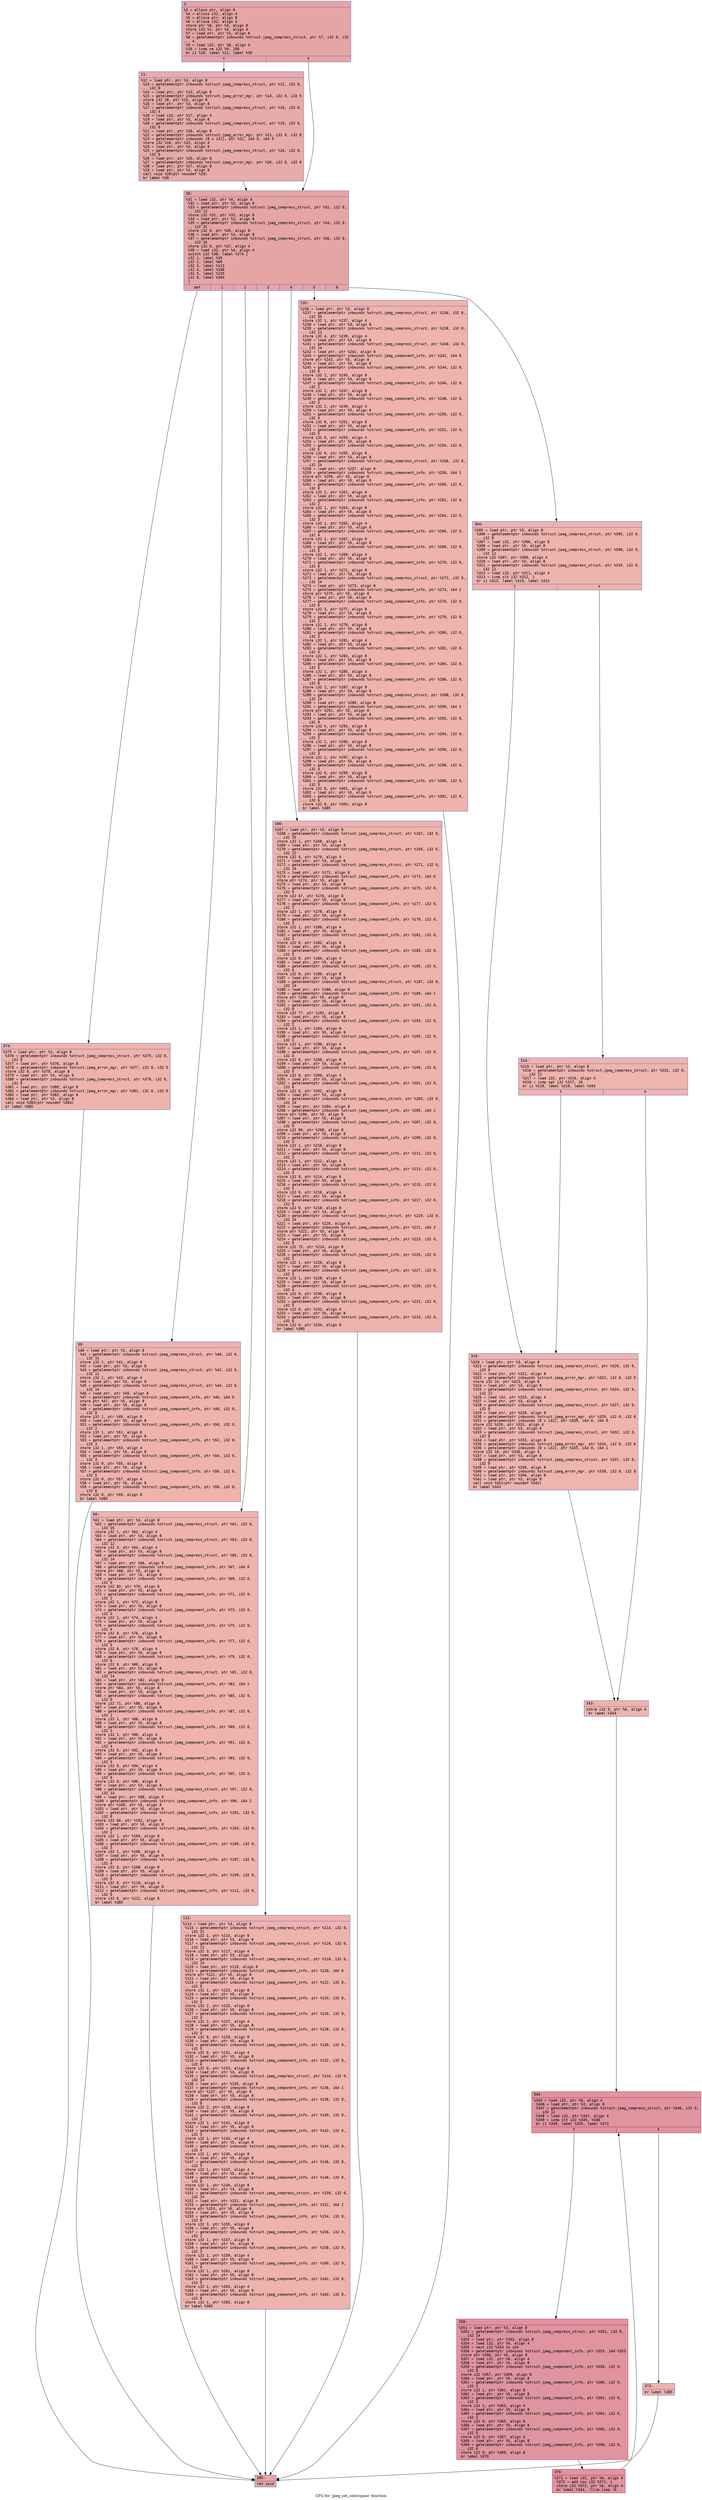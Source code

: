 digraph "CFG for 'jpeg_set_colorspace' function" {
	label="CFG for 'jpeg_set_colorspace' function";

	Node0x6000025bac10 [shape=record,color="#3d50c3ff", style=filled, fillcolor="#c5333470" fontname="Courier",label="{2:\l|  %3 = alloca ptr, align 8\l  %4 = alloca i32, align 4\l  %5 = alloca ptr, align 8\l  %6 = alloca i32, align 4\l  store ptr %0, ptr %3, align 8\l  store i32 %1, ptr %4, align 4\l  %7 = load ptr, ptr %3, align 8\l  %8 = getelementptr inbounds %struct.jpeg_compress_struct, ptr %7, i32 0, i32\l... 4\l  %9 = load i32, ptr %8, align 4\l  %10 = icmp ne i32 %9, 100\l  br i1 %10, label %11, label %30\l|{<s0>T|<s1>F}}"];
	Node0x6000025bac10:s0 -> Node0x6000025baf80[tooltip="2 -> 11\nProbability 50.00%" ];
	Node0x6000025bac10:s1 -> Node0x6000025bafd0[tooltip="2 -> 30\nProbability 50.00%" ];
	Node0x6000025baf80 [shape=record,color="#3d50c3ff", style=filled, fillcolor="#cc403a70" fontname="Courier",label="{11:\l|  %12 = load ptr, ptr %3, align 8\l  %13 = getelementptr inbounds %struct.jpeg_compress_struct, ptr %12, i32 0,\l... i32 0\l  %14 = load ptr, ptr %13, align 8\l  %15 = getelementptr inbounds %struct.jpeg_error_mgr, ptr %14, i32 0, i32 5\l  store i32 18, ptr %15, align 8\l  %16 = load ptr, ptr %3, align 8\l  %17 = getelementptr inbounds %struct.jpeg_compress_struct, ptr %16, i32 0,\l... i32 4\l  %18 = load i32, ptr %17, align 4\l  %19 = load ptr, ptr %3, align 8\l  %20 = getelementptr inbounds %struct.jpeg_compress_struct, ptr %19, i32 0,\l... i32 0\l  %21 = load ptr, ptr %20, align 8\l  %22 = getelementptr inbounds %struct.jpeg_error_mgr, ptr %21, i32 0, i32 6\l  %23 = getelementptr inbounds [8 x i32], ptr %22, i64 0, i64 0\l  store i32 %18, ptr %23, align 4\l  %24 = load ptr, ptr %3, align 8\l  %25 = getelementptr inbounds %struct.jpeg_compress_struct, ptr %24, i32 0,\l... i32 0\l  %26 = load ptr, ptr %25, align 8\l  %27 = getelementptr inbounds %struct.jpeg_error_mgr, ptr %26, i32 0, i32 0\l  %28 = load ptr, ptr %27, align 8\l  %29 = load ptr, ptr %3, align 8\l  call void %28(ptr noundef %29)\l  br label %30\l}"];
	Node0x6000025baf80 -> Node0x6000025bafd0[tooltip="11 -> 30\nProbability 100.00%" ];
	Node0x6000025bafd0 [shape=record,color="#3d50c3ff", style=filled, fillcolor="#c5333470" fontname="Courier",label="{30:\l|  %31 = load i32, ptr %4, align 4\l  %32 = load ptr, ptr %3, align 8\l  %33 = getelementptr inbounds %struct.jpeg_compress_struct, ptr %32, i32 0,\l... i32 13\l  store i32 %31, ptr %33, align 8\l  %34 = load ptr, ptr %3, align 8\l  %35 = getelementptr inbounds %struct.jpeg_compress_struct, ptr %34, i32 0,\l... i32 31\l  store i32 0, ptr %35, align 8\l  %36 = load ptr, ptr %3, align 8\l  %37 = getelementptr inbounds %struct.jpeg_compress_struct, ptr %36, i32 0,\l... i32 35\l  store i32 0, ptr %37, align 4\l  %38 = load i32, ptr %4, align 4\l  switch i32 %38, label %374 [\l    i32 1, label %39\l    i32 2, label %60\l    i32 3, label %113\l    i32 4, label %166\l    i32 5, label %235\l    i32 0, label %304\l  ]\l|{<s0>def|<s1>1|<s2>2|<s3>3|<s4>4|<s5>5|<s6>0}}"];
	Node0x6000025bafd0:s0 -> Node0x6000025bb430[tooltip="30 -> 374\nProbability 14.29%" ];
	Node0x6000025bafd0:s1 -> Node0x6000025bb020[tooltip="30 -> 39\nProbability 14.29%" ];
	Node0x6000025bafd0:s2 -> Node0x6000025bb070[tooltip="30 -> 60\nProbability 14.29%" ];
	Node0x6000025bafd0:s3 -> Node0x6000025bb0c0[tooltip="30 -> 113\nProbability 14.29%" ];
	Node0x6000025bafd0:s4 -> Node0x6000025bb110[tooltip="30 -> 166\nProbability 14.29%" ];
	Node0x6000025bafd0:s5 -> Node0x6000025bb160[tooltip="30 -> 235\nProbability 14.29%" ];
	Node0x6000025bafd0:s6 -> Node0x6000025bb1b0[tooltip="30 -> 304\nProbability 14.29%" ];
	Node0x6000025bb020 [shape=record,color="#3d50c3ff", style=filled, fillcolor="#d6524470" fontname="Courier",label="{39:\l|  %40 = load ptr, ptr %3, align 8\l  %41 = getelementptr inbounds %struct.jpeg_compress_struct, ptr %40, i32 0,\l... i32 31\l  store i32 1, ptr %41, align 8\l  %42 = load ptr, ptr %3, align 8\l  %43 = getelementptr inbounds %struct.jpeg_compress_struct, ptr %42, i32 0,\l... i32 12\l  store i32 1, ptr %43, align 4\l  %44 = load ptr, ptr %3, align 8\l  %45 = getelementptr inbounds %struct.jpeg_compress_struct, ptr %44, i32 0,\l... i32 14\l  %46 = load ptr, ptr %45, align 8\l  %47 = getelementptr inbounds %struct.jpeg_component_info, ptr %46, i64 0\l  store ptr %47, ptr %5, align 8\l  %48 = load ptr, ptr %5, align 8\l  %49 = getelementptr inbounds %struct.jpeg_component_info, ptr %48, i32 0,\l... i32 0\l  store i32 1, ptr %49, align 8\l  %50 = load ptr, ptr %5, align 8\l  %51 = getelementptr inbounds %struct.jpeg_component_info, ptr %50, i32 0,\l... i32 2\l  store i32 1, ptr %51, align 8\l  %52 = load ptr, ptr %5, align 8\l  %53 = getelementptr inbounds %struct.jpeg_component_info, ptr %52, i32 0,\l... i32 3\l  store i32 1, ptr %53, align 4\l  %54 = load ptr, ptr %5, align 8\l  %55 = getelementptr inbounds %struct.jpeg_component_info, ptr %54, i32 0,\l... i32 4\l  store i32 0, ptr %55, align 8\l  %56 = load ptr, ptr %5, align 8\l  %57 = getelementptr inbounds %struct.jpeg_component_info, ptr %56, i32 0,\l... i32 5\l  store i32 0, ptr %57, align 4\l  %58 = load ptr, ptr %5, align 8\l  %59 = getelementptr inbounds %struct.jpeg_component_info, ptr %58, i32 0,\l... i32 6\l  store i32 0, ptr %59, align 8\l  br label %385\l}"];
	Node0x6000025bb020 -> Node0x6000025bb480[tooltip="39 -> 385\nProbability 100.00%" ];
	Node0x6000025bb070 [shape=record,color="#3d50c3ff", style=filled, fillcolor="#d6524470" fontname="Courier",label="{60:\l|  %61 = load ptr, ptr %3, align 8\l  %62 = getelementptr inbounds %struct.jpeg_compress_struct, ptr %61, i32 0,\l... i32 35\l  store i32 1, ptr %62, align 4\l  %63 = load ptr, ptr %3, align 8\l  %64 = getelementptr inbounds %struct.jpeg_compress_struct, ptr %63, i32 0,\l... i32 12\l  store i32 3, ptr %64, align 4\l  %65 = load ptr, ptr %3, align 8\l  %66 = getelementptr inbounds %struct.jpeg_compress_struct, ptr %65, i32 0,\l... i32 14\l  %67 = load ptr, ptr %66, align 8\l  %68 = getelementptr inbounds %struct.jpeg_component_info, ptr %67, i64 0\l  store ptr %68, ptr %5, align 8\l  %69 = load ptr, ptr %5, align 8\l  %70 = getelementptr inbounds %struct.jpeg_component_info, ptr %69, i32 0,\l... i32 0\l  store i32 82, ptr %70, align 8\l  %71 = load ptr, ptr %5, align 8\l  %72 = getelementptr inbounds %struct.jpeg_component_info, ptr %71, i32 0,\l... i32 2\l  store i32 1, ptr %72, align 8\l  %73 = load ptr, ptr %5, align 8\l  %74 = getelementptr inbounds %struct.jpeg_component_info, ptr %73, i32 0,\l... i32 3\l  store i32 1, ptr %74, align 4\l  %75 = load ptr, ptr %5, align 8\l  %76 = getelementptr inbounds %struct.jpeg_component_info, ptr %75, i32 0,\l... i32 4\l  store i32 0, ptr %76, align 8\l  %77 = load ptr, ptr %5, align 8\l  %78 = getelementptr inbounds %struct.jpeg_component_info, ptr %77, i32 0,\l... i32 5\l  store i32 0, ptr %78, align 4\l  %79 = load ptr, ptr %5, align 8\l  %80 = getelementptr inbounds %struct.jpeg_component_info, ptr %79, i32 0,\l... i32 6\l  store i32 0, ptr %80, align 8\l  %81 = load ptr, ptr %3, align 8\l  %82 = getelementptr inbounds %struct.jpeg_compress_struct, ptr %81, i32 0,\l... i32 14\l  %83 = load ptr, ptr %82, align 8\l  %84 = getelementptr inbounds %struct.jpeg_component_info, ptr %83, i64 1\l  store ptr %84, ptr %5, align 8\l  %85 = load ptr, ptr %5, align 8\l  %86 = getelementptr inbounds %struct.jpeg_component_info, ptr %85, i32 0,\l... i32 0\l  store i32 71, ptr %86, align 8\l  %87 = load ptr, ptr %5, align 8\l  %88 = getelementptr inbounds %struct.jpeg_component_info, ptr %87, i32 0,\l... i32 2\l  store i32 1, ptr %88, align 8\l  %89 = load ptr, ptr %5, align 8\l  %90 = getelementptr inbounds %struct.jpeg_component_info, ptr %89, i32 0,\l... i32 3\l  store i32 1, ptr %90, align 4\l  %91 = load ptr, ptr %5, align 8\l  %92 = getelementptr inbounds %struct.jpeg_component_info, ptr %91, i32 0,\l... i32 4\l  store i32 0, ptr %92, align 8\l  %93 = load ptr, ptr %5, align 8\l  %94 = getelementptr inbounds %struct.jpeg_component_info, ptr %93, i32 0,\l... i32 5\l  store i32 0, ptr %94, align 4\l  %95 = load ptr, ptr %5, align 8\l  %96 = getelementptr inbounds %struct.jpeg_component_info, ptr %95, i32 0,\l... i32 6\l  store i32 0, ptr %96, align 8\l  %97 = load ptr, ptr %3, align 8\l  %98 = getelementptr inbounds %struct.jpeg_compress_struct, ptr %97, i32 0,\l... i32 14\l  %99 = load ptr, ptr %98, align 8\l  %100 = getelementptr inbounds %struct.jpeg_component_info, ptr %99, i64 2\l  store ptr %100, ptr %5, align 8\l  %101 = load ptr, ptr %5, align 8\l  %102 = getelementptr inbounds %struct.jpeg_component_info, ptr %101, i32 0,\l... i32 0\l  store i32 66, ptr %102, align 8\l  %103 = load ptr, ptr %5, align 8\l  %104 = getelementptr inbounds %struct.jpeg_component_info, ptr %103, i32 0,\l... i32 2\l  store i32 1, ptr %104, align 8\l  %105 = load ptr, ptr %5, align 8\l  %106 = getelementptr inbounds %struct.jpeg_component_info, ptr %105, i32 0,\l... i32 3\l  store i32 1, ptr %106, align 4\l  %107 = load ptr, ptr %5, align 8\l  %108 = getelementptr inbounds %struct.jpeg_component_info, ptr %107, i32 0,\l... i32 4\l  store i32 0, ptr %108, align 8\l  %109 = load ptr, ptr %5, align 8\l  %110 = getelementptr inbounds %struct.jpeg_component_info, ptr %109, i32 0,\l... i32 5\l  store i32 0, ptr %110, align 4\l  %111 = load ptr, ptr %5, align 8\l  %112 = getelementptr inbounds %struct.jpeg_component_info, ptr %111, i32 0,\l... i32 6\l  store i32 0, ptr %112, align 8\l  br label %385\l}"];
	Node0x6000025bb070 -> Node0x6000025bb480[tooltip="60 -> 385\nProbability 100.00%" ];
	Node0x6000025bb0c0 [shape=record,color="#3d50c3ff", style=filled, fillcolor="#d6524470" fontname="Courier",label="{113:\l|  %114 = load ptr, ptr %3, align 8\l  %115 = getelementptr inbounds %struct.jpeg_compress_struct, ptr %114, i32 0,\l... i32 31\l  store i32 1, ptr %115, align 8\l  %116 = load ptr, ptr %3, align 8\l  %117 = getelementptr inbounds %struct.jpeg_compress_struct, ptr %116, i32 0,\l... i32 12\l  store i32 3, ptr %117, align 4\l  %118 = load ptr, ptr %3, align 8\l  %119 = getelementptr inbounds %struct.jpeg_compress_struct, ptr %118, i32 0,\l... i32 14\l  %120 = load ptr, ptr %119, align 8\l  %121 = getelementptr inbounds %struct.jpeg_component_info, ptr %120, i64 0\l  store ptr %121, ptr %5, align 8\l  %122 = load ptr, ptr %5, align 8\l  %123 = getelementptr inbounds %struct.jpeg_component_info, ptr %122, i32 0,\l... i32 0\l  store i32 1, ptr %123, align 8\l  %124 = load ptr, ptr %5, align 8\l  %125 = getelementptr inbounds %struct.jpeg_component_info, ptr %124, i32 0,\l... i32 2\l  store i32 2, ptr %125, align 8\l  %126 = load ptr, ptr %5, align 8\l  %127 = getelementptr inbounds %struct.jpeg_component_info, ptr %126, i32 0,\l... i32 3\l  store i32 2, ptr %127, align 4\l  %128 = load ptr, ptr %5, align 8\l  %129 = getelementptr inbounds %struct.jpeg_component_info, ptr %128, i32 0,\l... i32 4\l  store i32 0, ptr %129, align 8\l  %130 = load ptr, ptr %5, align 8\l  %131 = getelementptr inbounds %struct.jpeg_component_info, ptr %130, i32 0,\l... i32 5\l  store i32 0, ptr %131, align 4\l  %132 = load ptr, ptr %5, align 8\l  %133 = getelementptr inbounds %struct.jpeg_component_info, ptr %132, i32 0,\l... i32 6\l  store i32 0, ptr %133, align 8\l  %134 = load ptr, ptr %3, align 8\l  %135 = getelementptr inbounds %struct.jpeg_compress_struct, ptr %134, i32 0,\l... i32 14\l  %136 = load ptr, ptr %135, align 8\l  %137 = getelementptr inbounds %struct.jpeg_component_info, ptr %136, i64 1\l  store ptr %137, ptr %5, align 8\l  %138 = load ptr, ptr %5, align 8\l  %139 = getelementptr inbounds %struct.jpeg_component_info, ptr %138, i32 0,\l... i32 0\l  store i32 2, ptr %139, align 8\l  %140 = load ptr, ptr %5, align 8\l  %141 = getelementptr inbounds %struct.jpeg_component_info, ptr %140, i32 0,\l... i32 2\l  store i32 1, ptr %141, align 8\l  %142 = load ptr, ptr %5, align 8\l  %143 = getelementptr inbounds %struct.jpeg_component_info, ptr %142, i32 0,\l... i32 3\l  store i32 1, ptr %143, align 4\l  %144 = load ptr, ptr %5, align 8\l  %145 = getelementptr inbounds %struct.jpeg_component_info, ptr %144, i32 0,\l... i32 4\l  store i32 1, ptr %145, align 8\l  %146 = load ptr, ptr %5, align 8\l  %147 = getelementptr inbounds %struct.jpeg_component_info, ptr %146, i32 0,\l... i32 5\l  store i32 1, ptr %147, align 4\l  %148 = load ptr, ptr %5, align 8\l  %149 = getelementptr inbounds %struct.jpeg_component_info, ptr %148, i32 0,\l... i32 6\l  store i32 1, ptr %149, align 8\l  %150 = load ptr, ptr %3, align 8\l  %151 = getelementptr inbounds %struct.jpeg_compress_struct, ptr %150, i32 0,\l... i32 14\l  %152 = load ptr, ptr %151, align 8\l  %153 = getelementptr inbounds %struct.jpeg_component_info, ptr %152, i64 2\l  store ptr %153, ptr %5, align 8\l  %154 = load ptr, ptr %5, align 8\l  %155 = getelementptr inbounds %struct.jpeg_component_info, ptr %154, i32 0,\l... i32 0\l  store i32 3, ptr %155, align 8\l  %156 = load ptr, ptr %5, align 8\l  %157 = getelementptr inbounds %struct.jpeg_component_info, ptr %156, i32 0,\l... i32 2\l  store i32 1, ptr %157, align 8\l  %158 = load ptr, ptr %5, align 8\l  %159 = getelementptr inbounds %struct.jpeg_component_info, ptr %158, i32 0,\l... i32 3\l  store i32 1, ptr %159, align 4\l  %160 = load ptr, ptr %5, align 8\l  %161 = getelementptr inbounds %struct.jpeg_component_info, ptr %160, i32 0,\l... i32 4\l  store i32 1, ptr %161, align 8\l  %162 = load ptr, ptr %5, align 8\l  %163 = getelementptr inbounds %struct.jpeg_component_info, ptr %162, i32 0,\l... i32 5\l  store i32 1, ptr %163, align 4\l  %164 = load ptr, ptr %5, align 8\l  %165 = getelementptr inbounds %struct.jpeg_component_info, ptr %164, i32 0,\l... i32 6\l  store i32 1, ptr %165, align 8\l  br label %385\l}"];
	Node0x6000025bb0c0 -> Node0x6000025bb480[tooltip="113 -> 385\nProbability 100.00%" ];
	Node0x6000025bb110 [shape=record,color="#3d50c3ff", style=filled, fillcolor="#d6524470" fontname="Courier",label="{166:\l|  %167 = load ptr, ptr %3, align 8\l  %168 = getelementptr inbounds %struct.jpeg_compress_struct, ptr %167, i32 0,\l... i32 35\l  store i32 1, ptr %168, align 4\l  %169 = load ptr, ptr %3, align 8\l  %170 = getelementptr inbounds %struct.jpeg_compress_struct, ptr %169, i32 0,\l... i32 12\l  store i32 4, ptr %170, align 4\l  %171 = load ptr, ptr %3, align 8\l  %172 = getelementptr inbounds %struct.jpeg_compress_struct, ptr %171, i32 0,\l... i32 14\l  %173 = load ptr, ptr %172, align 8\l  %174 = getelementptr inbounds %struct.jpeg_component_info, ptr %173, i64 0\l  store ptr %174, ptr %5, align 8\l  %175 = load ptr, ptr %5, align 8\l  %176 = getelementptr inbounds %struct.jpeg_component_info, ptr %175, i32 0,\l... i32 0\l  store i32 67, ptr %176, align 8\l  %177 = load ptr, ptr %5, align 8\l  %178 = getelementptr inbounds %struct.jpeg_component_info, ptr %177, i32 0,\l... i32 2\l  store i32 1, ptr %178, align 8\l  %179 = load ptr, ptr %5, align 8\l  %180 = getelementptr inbounds %struct.jpeg_component_info, ptr %179, i32 0,\l... i32 3\l  store i32 1, ptr %180, align 4\l  %181 = load ptr, ptr %5, align 8\l  %182 = getelementptr inbounds %struct.jpeg_component_info, ptr %181, i32 0,\l... i32 4\l  store i32 0, ptr %182, align 8\l  %183 = load ptr, ptr %5, align 8\l  %184 = getelementptr inbounds %struct.jpeg_component_info, ptr %183, i32 0,\l... i32 5\l  store i32 0, ptr %184, align 4\l  %185 = load ptr, ptr %5, align 8\l  %186 = getelementptr inbounds %struct.jpeg_component_info, ptr %185, i32 0,\l... i32 6\l  store i32 0, ptr %186, align 8\l  %187 = load ptr, ptr %3, align 8\l  %188 = getelementptr inbounds %struct.jpeg_compress_struct, ptr %187, i32 0,\l... i32 14\l  %189 = load ptr, ptr %188, align 8\l  %190 = getelementptr inbounds %struct.jpeg_component_info, ptr %189, i64 1\l  store ptr %190, ptr %5, align 8\l  %191 = load ptr, ptr %5, align 8\l  %192 = getelementptr inbounds %struct.jpeg_component_info, ptr %191, i32 0,\l... i32 0\l  store i32 77, ptr %192, align 8\l  %193 = load ptr, ptr %5, align 8\l  %194 = getelementptr inbounds %struct.jpeg_component_info, ptr %193, i32 0,\l... i32 2\l  store i32 1, ptr %194, align 8\l  %195 = load ptr, ptr %5, align 8\l  %196 = getelementptr inbounds %struct.jpeg_component_info, ptr %195, i32 0,\l... i32 3\l  store i32 1, ptr %196, align 4\l  %197 = load ptr, ptr %5, align 8\l  %198 = getelementptr inbounds %struct.jpeg_component_info, ptr %197, i32 0,\l... i32 4\l  store i32 0, ptr %198, align 8\l  %199 = load ptr, ptr %5, align 8\l  %200 = getelementptr inbounds %struct.jpeg_component_info, ptr %199, i32 0,\l... i32 5\l  store i32 0, ptr %200, align 4\l  %201 = load ptr, ptr %5, align 8\l  %202 = getelementptr inbounds %struct.jpeg_component_info, ptr %201, i32 0,\l... i32 6\l  store i32 0, ptr %202, align 8\l  %203 = load ptr, ptr %3, align 8\l  %204 = getelementptr inbounds %struct.jpeg_compress_struct, ptr %203, i32 0,\l... i32 14\l  %205 = load ptr, ptr %204, align 8\l  %206 = getelementptr inbounds %struct.jpeg_component_info, ptr %205, i64 2\l  store ptr %206, ptr %5, align 8\l  %207 = load ptr, ptr %5, align 8\l  %208 = getelementptr inbounds %struct.jpeg_component_info, ptr %207, i32 0,\l... i32 0\l  store i32 89, ptr %208, align 8\l  %209 = load ptr, ptr %5, align 8\l  %210 = getelementptr inbounds %struct.jpeg_component_info, ptr %209, i32 0,\l... i32 2\l  store i32 1, ptr %210, align 8\l  %211 = load ptr, ptr %5, align 8\l  %212 = getelementptr inbounds %struct.jpeg_component_info, ptr %211, i32 0,\l... i32 3\l  store i32 1, ptr %212, align 4\l  %213 = load ptr, ptr %5, align 8\l  %214 = getelementptr inbounds %struct.jpeg_component_info, ptr %213, i32 0,\l... i32 4\l  store i32 0, ptr %214, align 8\l  %215 = load ptr, ptr %5, align 8\l  %216 = getelementptr inbounds %struct.jpeg_component_info, ptr %215, i32 0,\l... i32 5\l  store i32 0, ptr %216, align 4\l  %217 = load ptr, ptr %5, align 8\l  %218 = getelementptr inbounds %struct.jpeg_component_info, ptr %217, i32 0,\l... i32 6\l  store i32 0, ptr %218, align 8\l  %219 = load ptr, ptr %3, align 8\l  %220 = getelementptr inbounds %struct.jpeg_compress_struct, ptr %219, i32 0,\l... i32 14\l  %221 = load ptr, ptr %220, align 8\l  %222 = getelementptr inbounds %struct.jpeg_component_info, ptr %221, i64 3\l  store ptr %222, ptr %5, align 8\l  %223 = load ptr, ptr %5, align 8\l  %224 = getelementptr inbounds %struct.jpeg_component_info, ptr %223, i32 0,\l... i32 0\l  store i32 75, ptr %224, align 8\l  %225 = load ptr, ptr %5, align 8\l  %226 = getelementptr inbounds %struct.jpeg_component_info, ptr %225, i32 0,\l... i32 2\l  store i32 1, ptr %226, align 8\l  %227 = load ptr, ptr %5, align 8\l  %228 = getelementptr inbounds %struct.jpeg_component_info, ptr %227, i32 0,\l... i32 3\l  store i32 1, ptr %228, align 4\l  %229 = load ptr, ptr %5, align 8\l  %230 = getelementptr inbounds %struct.jpeg_component_info, ptr %229, i32 0,\l... i32 4\l  store i32 0, ptr %230, align 8\l  %231 = load ptr, ptr %5, align 8\l  %232 = getelementptr inbounds %struct.jpeg_component_info, ptr %231, i32 0,\l... i32 5\l  store i32 0, ptr %232, align 4\l  %233 = load ptr, ptr %5, align 8\l  %234 = getelementptr inbounds %struct.jpeg_component_info, ptr %233, i32 0,\l... i32 6\l  store i32 0, ptr %234, align 8\l  br label %385\l}"];
	Node0x6000025bb110 -> Node0x6000025bb480[tooltip="166 -> 385\nProbability 100.00%" ];
	Node0x6000025bb160 [shape=record,color="#3d50c3ff", style=filled, fillcolor="#d6524470" fontname="Courier",label="{235:\l|  %236 = load ptr, ptr %3, align 8\l  %237 = getelementptr inbounds %struct.jpeg_compress_struct, ptr %236, i32 0,\l... i32 35\l  store i32 1, ptr %237, align 4\l  %238 = load ptr, ptr %3, align 8\l  %239 = getelementptr inbounds %struct.jpeg_compress_struct, ptr %238, i32 0,\l... i32 12\l  store i32 4, ptr %239, align 4\l  %240 = load ptr, ptr %3, align 8\l  %241 = getelementptr inbounds %struct.jpeg_compress_struct, ptr %240, i32 0,\l... i32 14\l  %242 = load ptr, ptr %241, align 8\l  %243 = getelementptr inbounds %struct.jpeg_component_info, ptr %242, i64 0\l  store ptr %243, ptr %5, align 8\l  %244 = load ptr, ptr %5, align 8\l  %245 = getelementptr inbounds %struct.jpeg_component_info, ptr %244, i32 0,\l... i32 0\l  store i32 1, ptr %245, align 8\l  %246 = load ptr, ptr %5, align 8\l  %247 = getelementptr inbounds %struct.jpeg_component_info, ptr %246, i32 0,\l... i32 2\l  store i32 2, ptr %247, align 8\l  %248 = load ptr, ptr %5, align 8\l  %249 = getelementptr inbounds %struct.jpeg_component_info, ptr %248, i32 0,\l... i32 3\l  store i32 2, ptr %249, align 4\l  %250 = load ptr, ptr %5, align 8\l  %251 = getelementptr inbounds %struct.jpeg_component_info, ptr %250, i32 0,\l... i32 4\l  store i32 0, ptr %251, align 8\l  %252 = load ptr, ptr %5, align 8\l  %253 = getelementptr inbounds %struct.jpeg_component_info, ptr %252, i32 0,\l... i32 5\l  store i32 0, ptr %253, align 4\l  %254 = load ptr, ptr %5, align 8\l  %255 = getelementptr inbounds %struct.jpeg_component_info, ptr %254, i32 0,\l... i32 6\l  store i32 0, ptr %255, align 8\l  %256 = load ptr, ptr %3, align 8\l  %257 = getelementptr inbounds %struct.jpeg_compress_struct, ptr %256, i32 0,\l... i32 14\l  %258 = load ptr, ptr %257, align 8\l  %259 = getelementptr inbounds %struct.jpeg_component_info, ptr %258, i64 1\l  store ptr %259, ptr %5, align 8\l  %260 = load ptr, ptr %5, align 8\l  %261 = getelementptr inbounds %struct.jpeg_component_info, ptr %260, i32 0,\l... i32 0\l  store i32 2, ptr %261, align 8\l  %262 = load ptr, ptr %5, align 8\l  %263 = getelementptr inbounds %struct.jpeg_component_info, ptr %262, i32 0,\l... i32 2\l  store i32 1, ptr %263, align 8\l  %264 = load ptr, ptr %5, align 8\l  %265 = getelementptr inbounds %struct.jpeg_component_info, ptr %264, i32 0,\l... i32 3\l  store i32 1, ptr %265, align 4\l  %266 = load ptr, ptr %5, align 8\l  %267 = getelementptr inbounds %struct.jpeg_component_info, ptr %266, i32 0,\l... i32 4\l  store i32 1, ptr %267, align 8\l  %268 = load ptr, ptr %5, align 8\l  %269 = getelementptr inbounds %struct.jpeg_component_info, ptr %268, i32 0,\l... i32 5\l  store i32 1, ptr %269, align 4\l  %270 = load ptr, ptr %5, align 8\l  %271 = getelementptr inbounds %struct.jpeg_component_info, ptr %270, i32 0,\l... i32 6\l  store i32 1, ptr %271, align 8\l  %272 = load ptr, ptr %3, align 8\l  %273 = getelementptr inbounds %struct.jpeg_compress_struct, ptr %272, i32 0,\l... i32 14\l  %274 = load ptr, ptr %273, align 8\l  %275 = getelementptr inbounds %struct.jpeg_component_info, ptr %274, i64 2\l  store ptr %275, ptr %5, align 8\l  %276 = load ptr, ptr %5, align 8\l  %277 = getelementptr inbounds %struct.jpeg_component_info, ptr %276, i32 0,\l... i32 0\l  store i32 3, ptr %277, align 8\l  %278 = load ptr, ptr %5, align 8\l  %279 = getelementptr inbounds %struct.jpeg_component_info, ptr %278, i32 0,\l... i32 2\l  store i32 1, ptr %279, align 8\l  %280 = load ptr, ptr %5, align 8\l  %281 = getelementptr inbounds %struct.jpeg_component_info, ptr %280, i32 0,\l... i32 3\l  store i32 1, ptr %281, align 4\l  %282 = load ptr, ptr %5, align 8\l  %283 = getelementptr inbounds %struct.jpeg_component_info, ptr %282, i32 0,\l... i32 4\l  store i32 1, ptr %283, align 8\l  %284 = load ptr, ptr %5, align 8\l  %285 = getelementptr inbounds %struct.jpeg_component_info, ptr %284, i32 0,\l... i32 5\l  store i32 1, ptr %285, align 4\l  %286 = load ptr, ptr %5, align 8\l  %287 = getelementptr inbounds %struct.jpeg_component_info, ptr %286, i32 0,\l... i32 6\l  store i32 1, ptr %287, align 8\l  %288 = load ptr, ptr %3, align 8\l  %289 = getelementptr inbounds %struct.jpeg_compress_struct, ptr %288, i32 0,\l... i32 14\l  %290 = load ptr, ptr %289, align 8\l  %291 = getelementptr inbounds %struct.jpeg_component_info, ptr %290, i64 3\l  store ptr %291, ptr %5, align 8\l  %292 = load ptr, ptr %5, align 8\l  %293 = getelementptr inbounds %struct.jpeg_component_info, ptr %292, i32 0,\l... i32 0\l  store i32 4, ptr %293, align 8\l  %294 = load ptr, ptr %5, align 8\l  %295 = getelementptr inbounds %struct.jpeg_component_info, ptr %294, i32 0,\l... i32 2\l  store i32 2, ptr %295, align 8\l  %296 = load ptr, ptr %5, align 8\l  %297 = getelementptr inbounds %struct.jpeg_component_info, ptr %296, i32 0,\l... i32 3\l  store i32 2, ptr %297, align 4\l  %298 = load ptr, ptr %5, align 8\l  %299 = getelementptr inbounds %struct.jpeg_component_info, ptr %298, i32 0,\l... i32 4\l  store i32 0, ptr %299, align 8\l  %300 = load ptr, ptr %5, align 8\l  %301 = getelementptr inbounds %struct.jpeg_component_info, ptr %300, i32 0,\l... i32 5\l  store i32 0, ptr %301, align 4\l  %302 = load ptr, ptr %5, align 8\l  %303 = getelementptr inbounds %struct.jpeg_component_info, ptr %302, i32 0,\l... i32 6\l  store i32 0, ptr %303, align 8\l  br label %385\l}"];
	Node0x6000025bb160 -> Node0x6000025bb480[tooltip="235 -> 385\nProbability 100.00%" ];
	Node0x6000025bb1b0 [shape=record,color="#3d50c3ff", style=filled, fillcolor="#d6524470" fontname="Courier",label="{304:\l|  %305 = load ptr, ptr %3, align 8\l  %306 = getelementptr inbounds %struct.jpeg_compress_struct, ptr %305, i32 0,\l... i32 8\l  %307 = load i32, ptr %306, align 8\l  %308 = load ptr, ptr %3, align 8\l  %309 = getelementptr inbounds %struct.jpeg_compress_struct, ptr %308, i32 0,\l... i32 12\l  store i32 %307, ptr %309, align 4\l  %310 = load ptr, ptr %3, align 8\l  %311 = getelementptr inbounds %struct.jpeg_compress_struct, ptr %310, i32 0,\l... i32 12\l  %312 = load i32, ptr %311, align 4\l  %313 = icmp slt i32 %312, 1\l  br i1 %313, label %319, label %314\l|{<s0>T|<s1>F}}"];
	Node0x6000025bb1b0:s0 -> Node0x6000025bb250[tooltip="304 -> 319\nProbability 37.50%" ];
	Node0x6000025bb1b0:s1 -> Node0x6000025bb200[tooltip="304 -> 314\nProbability 62.50%" ];
	Node0x6000025bb200 [shape=record,color="#3d50c3ff", style=filled, fillcolor="#d8564670" fontname="Courier",label="{314:\l|  %315 = load ptr, ptr %3, align 8\l  %316 = getelementptr inbounds %struct.jpeg_compress_struct, ptr %315, i32 0,\l... i32 12\l  %317 = load i32, ptr %316, align 4\l  %318 = icmp sgt i32 %317, 10\l  br i1 %318, label %319, label %343\l|{<s0>T|<s1>F}}"];
	Node0x6000025bb200:s0 -> Node0x6000025bb250[tooltip="314 -> 319\nProbability 50.00%" ];
	Node0x6000025bb200:s1 -> Node0x6000025bb2a0[tooltip="314 -> 343\nProbability 50.00%" ];
	Node0x6000025bb250 [shape=record,color="#3d50c3ff", style=filled, fillcolor="#d8564670" fontname="Courier",label="{319:\l|  %320 = load ptr, ptr %3, align 8\l  %321 = getelementptr inbounds %struct.jpeg_compress_struct, ptr %320, i32 0,\l... i32 0\l  %322 = load ptr, ptr %321, align 8\l  %323 = getelementptr inbounds %struct.jpeg_error_mgr, ptr %322, i32 0, i32 5\l  store i32 24, ptr %323, align 8\l  %324 = load ptr, ptr %3, align 8\l  %325 = getelementptr inbounds %struct.jpeg_compress_struct, ptr %324, i32 0,\l... i32 12\l  %326 = load i32, ptr %325, align 4\l  %327 = load ptr, ptr %3, align 8\l  %328 = getelementptr inbounds %struct.jpeg_compress_struct, ptr %327, i32 0,\l... i32 0\l  %329 = load ptr, ptr %328, align 8\l  %330 = getelementptr inbounds %struct.jpeg_error_mgr, ptr %329, i32 0, i32 6\l  %331 = getelementptr inbounds [8 x i32], ptr %330, i64 0, i64 0\l  store i32 %326, ptr %331, align 4\l  %332 = load ptr, ptr %3, align 8\l  %333 = getelementptr inbounds %struct.jpeg_compress_struct, ptr %332, i32 0,\l... i32 0\l  %334 = load ptr, ptr %333, align 8\l  %335 = getelementptr inbounds %struct.jpeg_error_mgr, ptr %334, i32 0, i32 6\l  %336 = getelementptr inbounds [8 x i32], ptr %335, i64 0, i64 1\l  store i32 10, ptr %336, align 4\l  %337 = load ptr, ptr %3, align 8\l  %338 = getelementptr inbounds %struct.jpeg_compress_struct, ptr %337, i32 0,\l... i32 0\l  %339 = load ptr, ptr %338, align 8\l  %340 = getelementptr inbounds %struct.jpeg_error_mgr, ptr %339, i32 0, i32 0\l  %341 = load ptr, ptr %340, align 8\l  %342 = load ptr, ptr %3, align 8\l  call void %341(ptr noundef %342)\l  br label %343\l}"];
	Node0x6000025bb250 -> Node0x6000025bb2a0[tooltip="319 -> 343\nProbability 100.00%" ];
	Node0x6000025bb2a0 [shape=record,color="#3d50c3ff", style=filled, fillcolor="#d6524470" fontname="Courier",label="{343:\l|  store i32 0, ptr %6, align 4\l  br label %344\l}"];
	Node0x6000025bb2a0 -> Node0x6000025bb2f0[tooltip="343 -> 344\nProbability 100.00%" ];
	Node0x6000025bb2f0 [shape=record,color="#b70d28ff", style=filled, fillcolor="#b70d2870" fontname="Courier",label="{344:\l|  %345 = load i32, ptr %6, align 4\l  %346 = load ptr, ptr %3, align 8\l  %347 = getelementptr inbounds %struct.jpeg_compress_struct, ptr %346, i32 0,\l... i32 12\l  %348 = load i32, ptr %347, align 4\l  %349 = icmp slt i32 %345, %348\l  br i1 %349, label %350, label %373\l|{<s0>T|<s1>F}}"];
	Node0x6000025bb2f0:s0 -> Node0x6000025bb340[tooltip="344 -> 350\nProbability 96.88%" ];
	Node0x6000025bb2f0:s1 -> Node0x6000025bb3e0[tooltip="344 -> 373\nProbability 3.12%" ];
	Node0x6000025bb340 [shape=record,color="#b70d28ff", style=filled, fillcolor="#b70d2870" fontname="Courier",label="{350:\l|  %351 = load ptr, ptr %3, align 8\l  %352 = getelementptr inbounds %struct.jpeg_compress_struct, ptr %351, i32 0,\l... i32 14\l  %353 = load ptr, ptr %352, align 8\l  %354 = load i32, ptr %6, align 4\l  %355 = sext i32 %354 to i64\l  %356 = getelementptr inbounds %struct.jpeg_component_info, ptr %353, i64 %355\l  store ptr %356, ptr %5, align 8\l  %357 = load i32, ptr %6, align 4\l  %358 = load ptr, ptr %5, align 8\l  %359 = getelementptr inbounds %struct.jpeg_component_info, ptr %358, i32 0,\l... i32 0\l  store i32 %357, ptr %359, align 8\l  %360 = load ptr, ptr %5, align 8\l  %361 = getelementptr inbounds %struct.jpeg_component_info, ptr %360, i32 0,\l... i32 2\l  store i32 1, ptr %361, align 8\l  %362 = load ptr, ptr %5, align 8\l  %363 = getelementptr inbounds %struct.jpeg_component_info, ptr %362, i32 0,\l... i32 3\l  store i32 1, ptr %363, align 4\l  %364 = load ptr, ptr %5, align 8\l  %365 = getelementptr inbounds %struct.jpeg_component_info, ptr %364, i32 0,\l... i32 4\l  store i32 0, ptr %365, align 8\l  %366 = load ptr, ptr %5, align 8\l  %367 = getelementptr inbounds %struct.jpeg_component_info, ptr %366, i32 0,\l... i32 5\l  store i32 0, ptr %367, align 4\l  %368 = load ptr, ptr %5, align 8\l  %369 = getelementptr inbounds %struct.jpeg_component_info, ptr %368, i32 0,\l... i32 6\l  store i32 0, ptr %369, align 8\l  br label %370\l}"];
	Node0x6000025bb340 -> Node0x6000025bb390[tooltip="350 -> 370\nProbability 100.00%" ];
	Node0x6000025bb390 [shape=record,color="#b70d28ff", style=filled, fillcolor="#b70d2870" fontname="Courier",label="{370:\l|  %371 = load i32, ptr %6, align 4\l  %372 = add nsw i32 %371, 1\l  store i32 %372, ptr %6, align 4\l  br label %344, !llvm.loop !6\l}"];
	Node0x6000025bb390 -> Node0x6000025bb2f0[tooltip="370 -> 344\nProbability 100.00%" ];
	Node0x6000025bb3e0 [shape=record,color="#3d50c3ff", style=filled, fillcolor="#d6524470" fontname="Courier",label="{373:\l|  br label %385\l}"];
	Node0x6000025bb3e0 -> Node0x6000025bb480[tooltip="373 -> 385\nProbability 100.00%" ];
	Node0x6000025bb430 [shape=record,color="#3d50c3ff", style=filled, fillcolor="#d6524470" fontname="Courier",label="{374:\l|  %375 = load ptr, ptr %3, align 8\l  %376 = getelementptr inbounds %struct.jpeg_compress_struct, ptr %375, i32 0,\l... i32 0\l  %377 = load ptr, ptr %376, align 8\l  %378 = getelementptr inbounds %struct.jpeg_error_mgr, ptr %377, i32 0, i32 5\l  store i32 8, ptr %378, align 8\l  %379 = load ptr, ptr %3, align 8\l  %380 = getelementptr inbounds %struct.jpeg_compress_struct, ptr %379, i32 0,\l... i32 0\l  %381 = load ptr, ptr %380, align 8\l  %382 = getelementptr inbounds %struct.jpeg_error_mgr, ptr %381, i32 0, i32 0\l  %383 = load ptr, ptr %382, align 8\l  %384 = load ptr, ptr %3, align 8\l  call void %383(ptr noundef %384)\l  br label %385\l}"];
	Node0x6000025bb430 -> Node0x6000025bb480[tooltip="374 -> 385\nProbability 100.00%" ];
	Node0x6000025bb480 [shape=record,color="#3d50c3ff", style=filled, fillcolor="#c5333470" fontname="Courier",label="{385:\l|  ret void\l}"];
}
